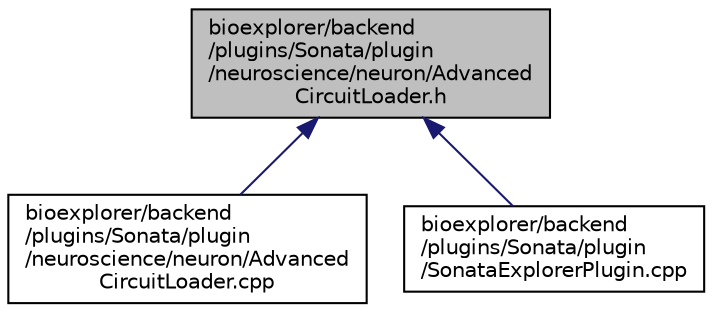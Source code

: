 digraph "bioexplorer/backend/plugins/Sonata/plugin/neuroscience/neuron/AdvancedCircuitLoader.h"
{
 // LATEX_PDF_SIZE
  edge [fontname="Helvetica",fontsize="10",labelfontname="Helvetica",labelfontsize="10"];
  node [fontname="Helvetica",fontsize="10",shape=record];
  Node1 [label="bioexplorer/backend\l/plugins/Sonata/plugin\l/neuroscience/neuron/Advanced\lCircuitLoader.h",height=0.2,width=0.4,color="black", fillcolor="grey75", style="filled", fontcolor="black",tooltip=" "];
  Node1 -> Node2 [dir="back",color="midnightblue",fontsize="10",style="solid",fontname="Helvetica"];
  Node2 [label="bioexplorer/backend\l/plugins/Sonata/plugin\l/neuroscience/neuron/Advanced\lCircuitLoader.cpp",height=0.2,width=0.4,color="black", fillcolor="white", style="filled",URL="$d1/dd4/AdvancedCircuitLoader_8cpp.html",tooltip=" "];
  Node1 -> Node3 [dir="back",color="midnightblue",fontsize="10",style="solid",fontname="Helvetica"];
  Node3 [label="bioexplorer/backend\l/plugins/Sonata/plugin\l/SonataExplorerPlugin.cpp",height=0.2,width=0.4,color="black", fillcolor="white", style="filled",URL="$d4/d2c/SonataExplorerPlugin_8cpp.html",tooltip=" "];
}
